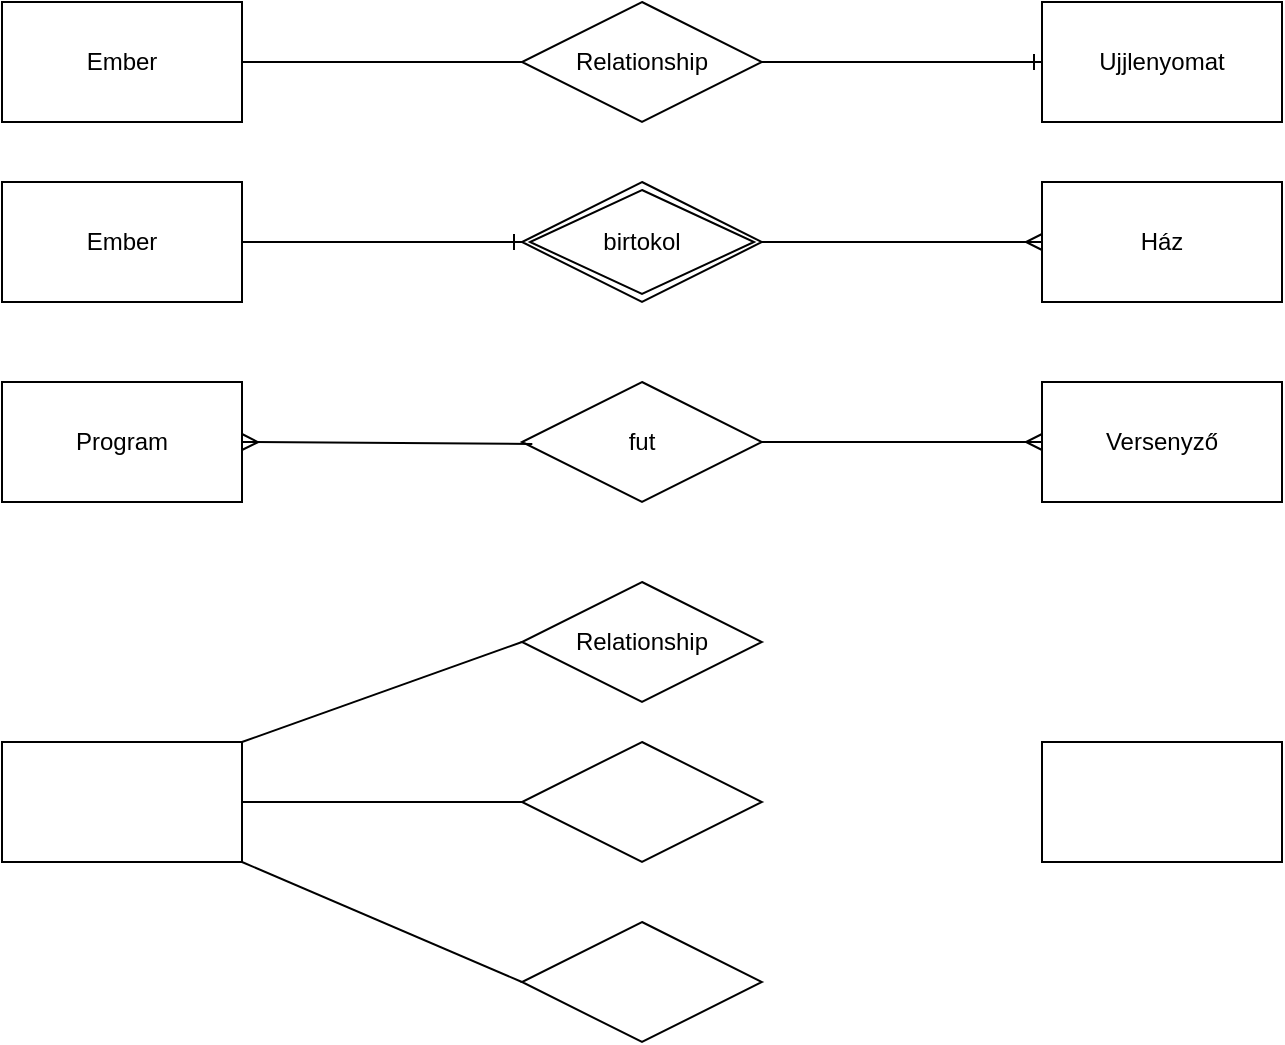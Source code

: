 <mxfile version="20.4.0" type="github">
  <diagram id="R2lEEEUBdFMjLlhIrx00" name="Page-1">
    <mxGraphModel dx="981" dy="548" grid="1" gridSize="10" guides="1" tooltips="1" connect="1" arrows="1" fold="1" page="0" pageScale="1" pageWidth="850" pageHeight="1100" math="0" shadow="0" extFonts="Permanent Marker^https://fonts.googleapis.com/css?family=Permanent+Marker">
      <root>
        <mxCell id="0" />
        <mxCell id="1" parent="0" />
        <mxCell id="-yqq4pO8mNQpmeqxr4xk-1" value="Ember" style="rounded=0;whiteSpace=wrap;html=1;" vertex="1" parent="1">
          <mxGeometry x="40" y="100" width="120" height="60" as="geometry" />
        </mxCell>
        <mxCell id="-yqq4pO8mNQpmeqxr4xk-3" value="Ujjlenyomat" style="rounded=0;whiteSpace=wrap;html=1;" vertex="1" parent="1">
          <mxGeometry x="560" y="100" width="120" height="60" as="geometry" />
        </mxCell>
        <mxCell id="-yqq4pO8mNQpmeqxr4xk-4" value="Relationship" style="shape=rhombus;perimeter=rhombusPerimeter;whiteSpace=wrap;html=1;align=center;" vertex="1" parent="1">
          <mxGeometry x="300" y="100" width="120" height="60" as="geometry" />
        </mxCell>
        <mxCell id="-yqq4pO8mNQpmeqxr4xk-5" value="" style="endArrow=none;html=1;rounded=0;exitX=1;exitY=0.5;exitDx=0;exitDy=0;entryX=0;entryY=0.5;entryDx=0;entryDy=0;" edge="1" parent="1" source="-yqq4pO8mNQpmeqxr4xk-1" target="-yqq4pO8mNQpmeqxr4xk-4">
          <mxGeometry relative="1" as="geometry">
            <mxPoint x="340" y="310" as="sourcePoint" />
            <mxPoint x="500" y="310" as="targetPoint" />
          </mxGeometry>
        </mxCell>
        <mxCell id="-yqq4pO8mNQpmeqxr4xk-6" value="" style="edgeStyle=entityRelationEdgeStyle;fontSize=12;html=1;endArrow=ERone;endFill=1;rounded=0;entryX=0;entryY=0.5;entryDx=0;entryDy=0;" edge="1" parent="1" source="-yqq4pO8mNQpmeqxr4xk-4" target="-yqq4pO8mNQpmeqxr4xk-3">
          <mxGeometry width="100" height="100" relative="1" as="geometry">
            <mxPoint x="370" y="360" as="sourcePoint" />
            <mxPoint x="470" y="260" as="targetPoint" />
          </mxGeometry>
        </mxCell>
        <mxCell id="-yqq4pO8mNQpmeqxr4xk-7" value="Ember" style="rounded=0;whiteSpace=wrap;html=1;" vertex="1" parent="1">
          <mxGeometry x="40" y="190" width="120" height="60" as="geometry" />
        </mxCell>
        <mxCell id="-yqq4pO8mNQpmeqxr4xk-8" value="birtokol" style="shape=rhombus;double=1;perimeter=rhombusPerimeter;whiteSpace=wrap;html=1;align=center;" vertex="1" parent="1">
          <mxGeometry x="300" y="190" width="120" height="60" as="geometry" />
        </mxCell>
        <mxCell id="-yqq4pO8mNQpmeqxr4xk-9" value="Ház" style="rounded=0;whiteSpace=wrap;html=1;" vertex="1" parent="1">
          <mxGeometry x="560" y="190" width="120" height="60" as="geometry" />
        </mxCell>
        <mxCell id="-yqq4pO8mNQpmeqxr4xk-11" value="" style="edgeStyle=entityRelationEdgeStyle;fontSize=12;html=1;endArrow=ERone;endFill=1;rounded=0;exitX=1;exitY=0.5;exitDx=0;exitDy=0;entryX=0;entryY=0.5;entryDx=0;entryDy=0;" edge="1" parent="1" source="-yqq4pO8mNQpmeqxr4xk-7" target="-yqq4pO8mNQpmeqxr4xk-8">
          <mxGeometry width="100" height="100" relative="1" as="geometry">
            <mxPoint x="370" y="310" as="sourcePoint" />
            <mxPoint x="470" y="210" as="targetPoint" />
          </mxGeometry>
        </mxCell>
        <mxCell id="-yqq4pO8mNQpmeqxr4xk-12" value="" style="edgeStyle=entityRelationEdgeStyle;fontSize=12;html=1;endArrow=ERmany;rounded=0;exitX=1;exitY=0.5;exitDx=0;exitDy=0;entryX=0;entryY=0.5;entryDx=0;entryDy=0;" edge="1" parent="1" source="-yqq4pO8mNQpmeqxr4xk-8" target="-yqq4pO8mNQpmeqxr4xk-9">
          <mxGeometry width="100" height="100" relative="1" as="geometry">
            <mxPoint x="330" y="260" as="sourcePoint" />
            <mxPoint x="430" y="160" as="targetPoint" />
          </mxGeometry>
        </mxCell>
        <mxCell id="-yqq4pO8mNQpmeqxr4xk-20" value="fut" style="shape=rhombus;perimeter=rhombusPerimeter;whiteSpace=wrap;html=1;align=center;" vertex="1" parent="1">
          <mxGeometry x="300" y="290" width="120" height="60" as="geometry" />
        </mxCell>
        <mxCell id="-yqq4pO8mNQpmeqxr4xk-22" value="Program" style="rounded=0;whiteSpace=wrap;html=1;" vertex="1" parent="1">
          <mxGeometry x="40" y="290" width="120" height="60" as="geometry" />
        </mxCell>
        <mxCell id="-yqq4pO8mNQpmeqxr4xk-23" value="Versenyző" style="rounded=0;whiteSpace=wrap;html=1;" vertex="1" parent="1">
          <mxGeometry x="560" y="290" width="120" height="60" as="geometry" />
        </mxCell>
        <mxCell id="-yqq4pO8mNQpmeqxr4xk-24" value="" style="edgeStyle=entityRelationEdgeStyle;fontSize=12;html=1;endArrow=ERmany;rounded=0;exitX=1;exitY=0.5;exitDx=0;exitDy=0;entryX=0;entryY=0.5;entryDx=0;entryDy=0;" edge="1" parent="1" source="-yqq4pO8mNQpmeqxr4xk-20" target="-yqq4pO8mNQpmeqxr4xk-23">
          <mxGeometry width="100" height="100" relative="1" as="geometry">
            <mxPoint x="330" y="440" as="sourcePoint" />
            <mxPoint x="430" y="340" as="targetPoint" />
          </mxGeometry>
        </mxCell>
        <mxCell id="-yqq4pO8mNQpmeqxr4xk-25" value="" style="fontSize=12;html=1;endArrow=ERmany;rounded=0;exitX=0.043;exitY=0.516;exitDx=0;exitDy=0;exitPerimeter=0;entryX=1;entryY=0.5;entryDx=0;entryDy=0;" edge="1" parent="1" source="-yqq4pO8mNQpmeqxr4xk-20" target="-yqq4pO8mNQpmeqxr4xk-22">
          <mxGeometry width="100" height="100" relative="1" as="geometry">
            <mxPoint x="330" y="440" as="sourcePoint" />
            <mxPoint x="430" y="340" as="targetPoint" />
          </mxGeometry>
        </mxCell>
        <mxCell id="-yqq4pO8mNQpmeqxr4xk-26" value="" style="rounded=0;whiteSpace=wrap;html=1;" vertex="1" parent="1">
          <mxGeometry x="40" y="470" width="120" height="60" as="geometry" />
        </mxCell>
        <mxCell id="-yqq4pO8mNQpmeqxr4xk-27" value="" style="rounded=0;whiteSpace=wrap;html=1;" vertex="1" parent="1">
          <mxGeometry x="560" y="470" width="120" height="60" as="geometry" />
        </mxCell>
        <mxCell id="-yqq4pO8mNQpmeqxr4xk-28" value="Relationship" style="shape=rhombus;perimeter=rhombusPerimeter;whiteSpace=wrap;html=1;align=center;" vertex="1" parent="1">
          <mxGeometry x="300" y="390" width="120" height="60" as="geometry" />
        </mxCell>
        <mxCell id="-yqq4pO8mNQpmeqxr4xk-29" value="&amp;nbsp;" style="shape=rhombus;perimeter=rhombusPerimeter;whiteSpace=wrap;html=1;align=center;" vertex="1" parent="1">
          <mxGeometry x="300" y="470" width="120" height="60" as="geometry" />
        </mxCell>
        <mxCell id="-yqq4pO8mNQpmeqxr4xk-30" value="" style="shape=rhombus;perimeter=rhombusPerimeter;whiteSpace=wrap;html=1;align=center;" vertex="1" parent="1">
          <mxGeometry x="300" y="560" width="120" height="60" as="geometry" />
        </mxCell>
        <mxCell id="-yqq4pO8mNQpmeqxr4xk-31" value="" style="endArrow=none;html=1;rounded=0;exitX=1;exitY=0;exitDx=0;exitDy=0;entryX=0;entryY=0.5;entryDx=0;entryDy=0;" edge="1" parent="1" source="-yqq4pO8mNQpmeqxr4xk-26" target="-yqq4pO8mNQpmeqxr4xk-28">
          <mxGeometry relative="1" as="geometry">
            <mxPoint x="300" y="530" as="sourcePoint" />
            <mxPoint x="460" y="530" as="targetPoint" />
          </mxGeometry>
        </mxCell>
        <mxCell id="-yqq4pO8mNQpmeqxr4xk-32" value="" style="endArrow=none;html=1;rounded=0;exitX=1;exitY=0.5;exitDx=0;exitDy=0;" edge="1" parent="1" source="-yqq4pO8mNQpmeqxr4xk-26" target="-yqq4pO8mNQpmeqxr4xk-29">
          <mxGeometry relative="1" as="geometry">
            <mxPoint x="300" y="460" as="sourcePoint" />
            <mxPoint x="460" y="460" as="targetPoint" />
          </mxGeometry>
        </mxCell>
        <mxCell id="-yqq4pO8mNQpmeqxr4xk-33" value="" style="endArrow=none;html=1;rounded=0;exitX=1;exitY=1;exitDx=0;exitDy=0;entryX=0;entryY=0.5;entryDx=0;entryDy=0;" edge="1" parent="1" source="-yqq4pO8mNQpmeqxr4xk-26" target="-yqq4pO8mNQpmeqxr4xk-30">
          <mxGeometry relative="1" as="geometry">
            <mxPoint x="300" y="460" as="sourcePoint" />
            <mxPoint x="460" y="460" as="targetPoint" />
          </mxGeometry>
        </mxCell>
      </root>
    </mxGraphModel>
  </diagram>
</mxfile>
